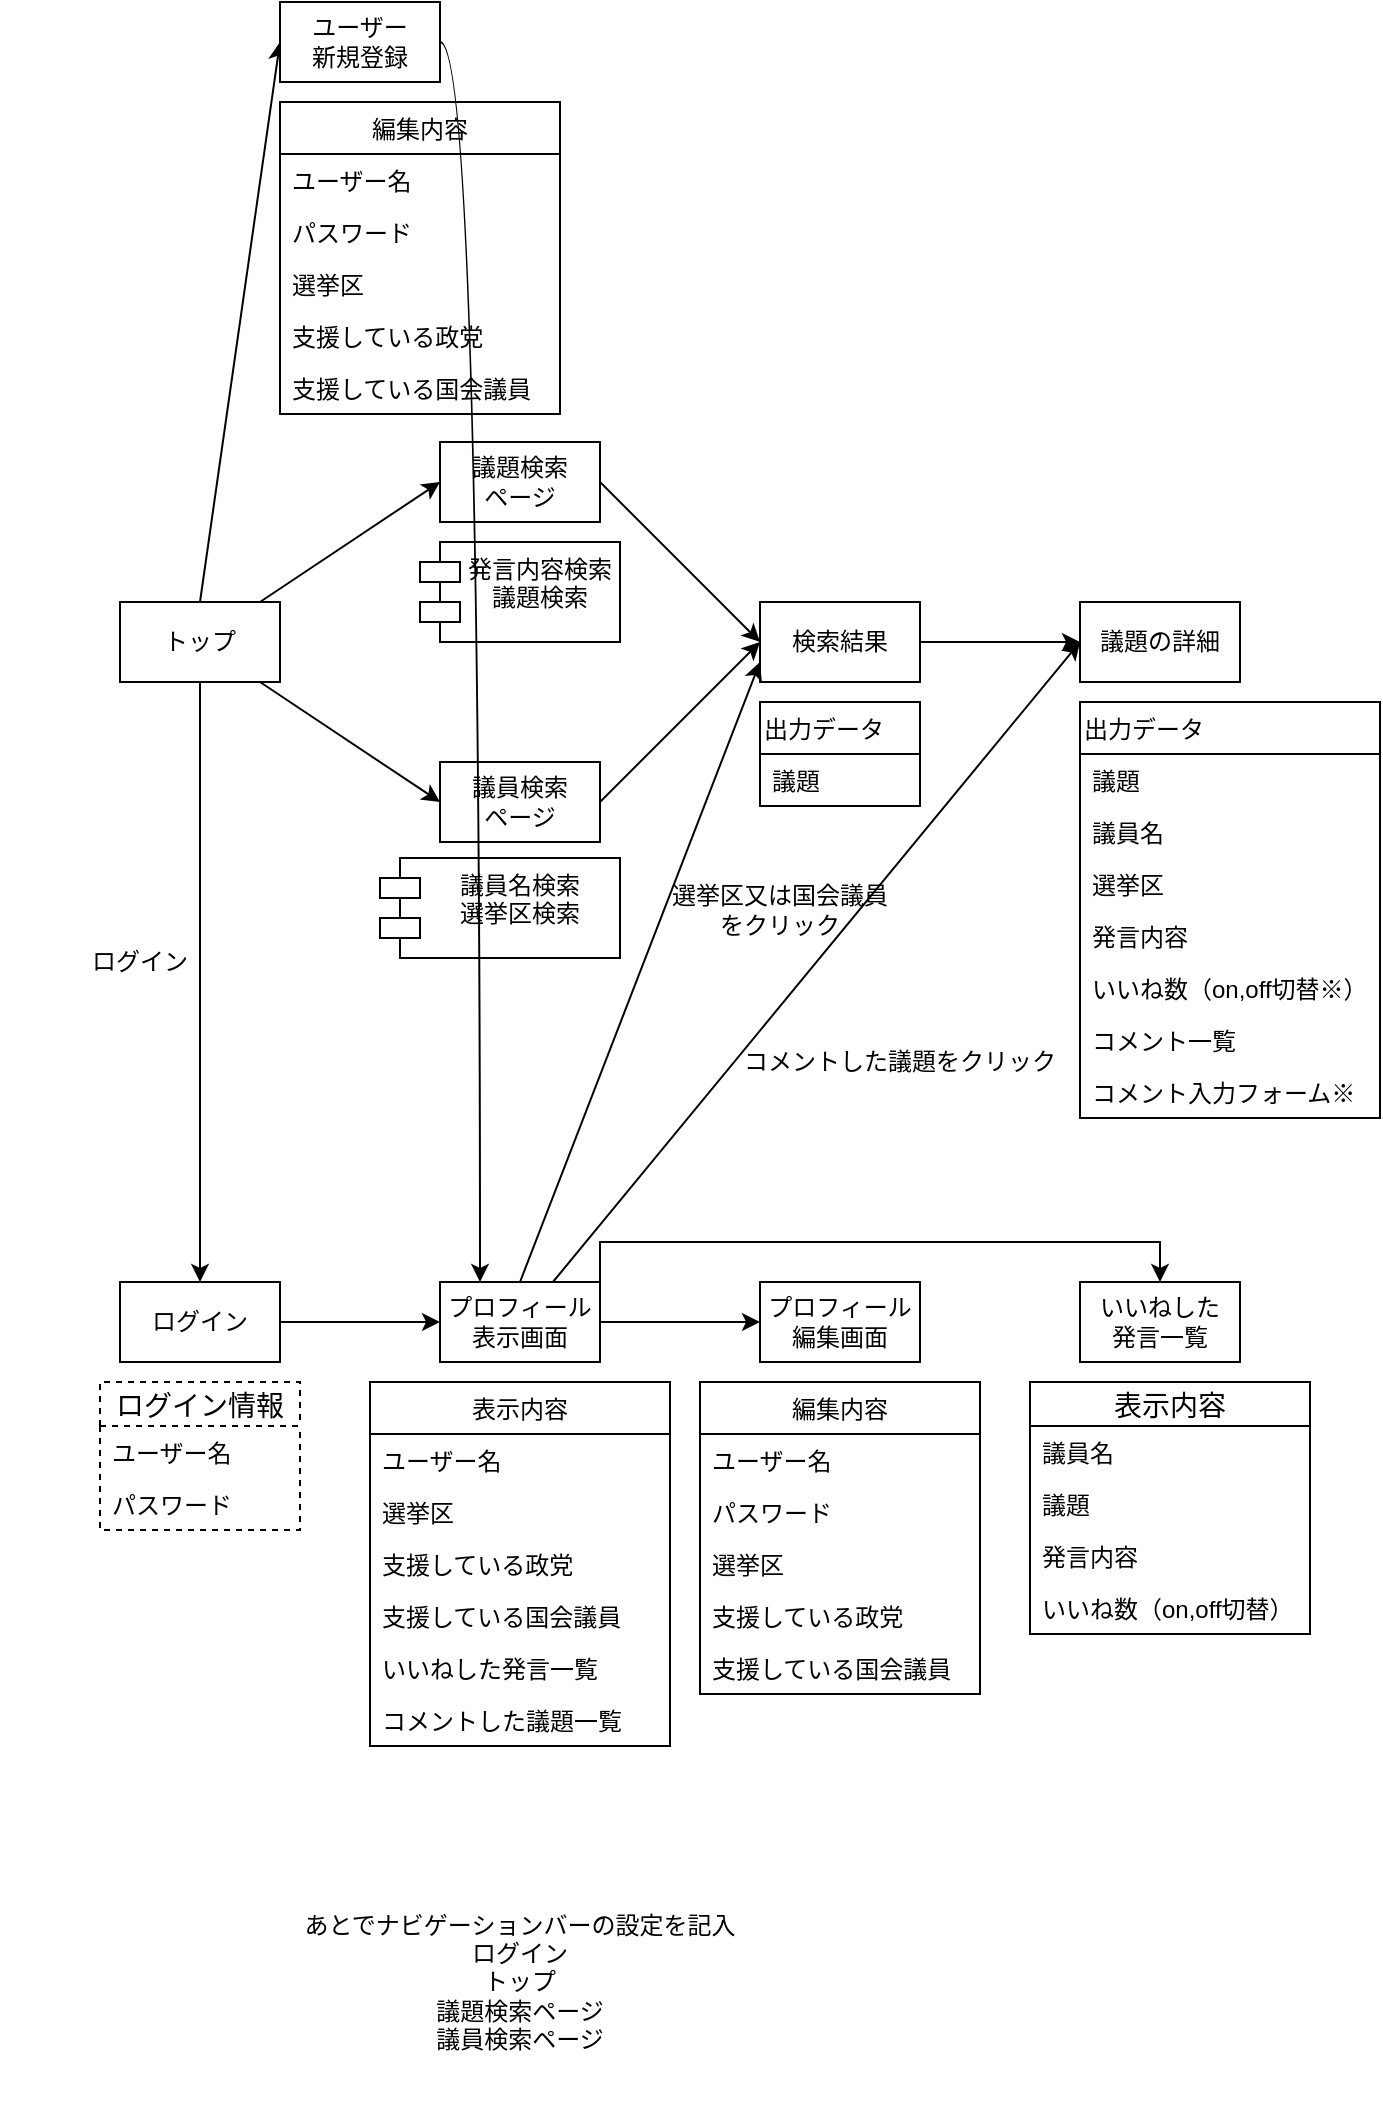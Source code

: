 <mxfile version="12.8.2" type="github">
  <diagram id="0rO4H0AOjrc8wskct2MH" name="ページ1">
    <mxGraphModel dx="1773" dy="1815" grid="1" gridSize="10" guides="1" tooltips="1" connect="1" arrows="1" fold="1" page="1" pageScale="1" pageWidth="827" pageHeight="1169" math="0" shadow="0">
      <root>
        <mxCell id="0" />
        <mxCell id="1" parent="0" />
        <mxCell id="8d0hMVgpY54n9cvfxiN_-3" value="" style="rounded=0;orthogonalLoop=1;jettySize=auto;html=1;entryX=0;entryY=0.5;entryDx=0;entryDy=0;" parent="1" source="8d0hMVgpY54n9cvfxiN_-1" target="8d0hMVgpY54n9cvfxiN_-2" edge="1">
          <mxGeometry relative="1" as="geometry" />
        </mxCell>
        <mxCell id="8d0hMVgpY54n9cvfxiN_-5" value="" style="rounded=0;orthogonalLoop=1;jettySize=auto;html=1;entryX=0;entryY=0.5;entryDx=0;entryDy=0;" parent="1" source="8d0hMVgpY54n9cvfxiN_-1" target="8d0hMVgpY54n9cvfxiN_-4" edge="1">
          <mxGeometry relative="1" as="geometry" />
        </mxCell>
        <mxCell id="k88-d9VjDGWnWwPNP36y-23" value="" style="edgeStyle=orthogonalEdgeStyle;rounded=0;orthogonalLoop=1;jettySize=auto;html=1;entryX=0.5;entryY=0;entryDx=0;entryDy=0;" parent="1" source="8d0hMVgpY54n9cvfxiN_-1" target="dAQDUS-45XpWEjmuFLyP-19" edge="1">
          <mxGeometry relative="1" as="geometry">
            <mxPoint x="80" y="240" as="targetPoint" />
          </mxGeometry>
        </mxCell>
        <mxCell id="k88-d9VjDGWnWwPNP36y-52" style="edgeStyle=none;rounded=0;orthogonalLoop=1;jettySize=auto;html=1;exitX=0.5;exitY=0;exitDx=0;exitDy=0;entryX=0;entryY=0.5;entryDx=0;entryDy=0;" parent="1" source="8d0hMVgpY54n9cvfxiN_-1" target="k88-d9VjDGWnWwPNP36y-51" edge="1">
          <mxGeometry relative="1" as="geometry" />
        </mxCell>
        <mxCell id="8d0hMVgpY54n9cvfxiN_-1" value="トップ" style="rounded=0;whiteSpace=wrap;html=1;" parent="1" vertex="1">
          <mxGeometry x="40" y="120" width="80" height="40" as="geometry" />
        </mxCell>
        <mxCell id="8d0hMVgpY54n9cvfxiN_-10" value="" style="rounded=0;orthogonalLoop=1;jettySize=auto;html=1;entryX=0;entryY=0.5;entryDx=0;entryDy=0;exitX=1;exitY=0.5;exitDx=0;exitDy=0;" parent="1" source="8d0hMVgpY54n9cvfxiN_-4" target="8d0hMVgpY54n9cvfxiN_-8" edge="1">
          <mxGeometry relative="1" as="geometry">
            <mxPoint x="360" y="180" as="targetPoint" />
          </mxGeometry>
        </mxCell>
        <mxCell id="8d0hMVgpY54n9cvfxiN_-4" value="議員検索&lt;br&gt;ページ" style="rounded=0;whiteSpace=wrap;html=1;" parent="1" vertex="1">
          <mxGeometry x="200" y="200" width="80" height="40" as="geometry" />
        </mxCell>
        <mxCell id="8d0hMVgpY54n9cvfxiN_-9" value="" style="rounded=0;orthogonalLoop=1;jettySize=auto;html=1;entryX=0;entryY=0.5;entryDx=0;entryDy=0;exitX=1;exitY=0.5;exitDx=0;exitDy=0;" parent="1" source="8d0hMVgpY54n9cvfxiN_-2" target="8d0hMVgpY54n9cvfxiN_-8" edge="1">
          <mxGeometry relative="1" as="geometry" />
        </mxCell>
        <mxCell id="8d0hMVgpY54n9cvfxiN_-2" value="議題検索&lt;br&gt;ページ" style="rounded=0;whiteSpace=wrap;html=1;" parent="1" vertex="1">
          <mxGeometry x="200" y="40" width="80" height="40" as="geometry" />
        </mxCell>
        <mxCell id="8d0hMVgpY54n9cvfxiN_-12" value="" style="edgeStyle=orthogonalEdgeStyle;rounded=0;orthogonalLoop=1;jettySize=auto;html=1;" parent="1" source="8d0hMVgpY54n9cvfxiN_-8" target="8d0hMVgpY54n9cvfxiN_-11" edge="1">
          <mxGeometry relative="1" as="geometry" />
        </mxCell>
        <mxCell id="8d0hMVgpY54n9cvfxiN_-8" value="検索結果" style="rounded=0;whiteSpace=wrap;html=1;" parent="1" vertex="1">
          <mxGeometry x="360" y="120" width="80" height="40" as="geometry" />
        </mxCell>
        <mxCell id="8d0hMVgpY54n9cvfxiN_-11" value="議題の詳細" style="rounded=0;whiteSpace=wrap;html=1;" parent="1" vertex="1">
          <mxGeometry x="520" y="120" width="80" height="40" as="geometry" />
        </mxCell>
        <mxCell id="8d0hMVgpY54n9cvfxiN_-17" style="edgeStyle=orthogonalEdgeStyle;rounded=0;orthogonalLoop=1;jettySize=auto;html=1;exitX=0.5;exitY=1;exitDx=0;exitDy=0;exitPerimeter=0;" parent="1" edge="1">
          <mxGeometry relative="1" as="geometry">
            <mxPoint x="240" y="170" as="sourcePoint" />
            <mxPoint x="240" y="170" as="targetPoint" />
          </mxGeometry>
        </mxCell>
        <mxCell id="8d0hMVgpY54n9cvfxiN_-18" value="発言内容検索&#xa;議題検索" style="shape=module;align=left;spacingLeft=20;align=center;verticalAlign=top;" parent="1" vertex="1">
          <mxGeometry x="190" y="90" width="100" height="50" as="geometry" />
        </mxCell>
        <mxCell id="8d0hMVgpY54n9cvfxiN_-19" value="議員名検索&#xa;選挙区検索" style="shape=module;align=left;spacingLeft=20;align=center;verticalAlign=top;" parent="1" vertex="1">
          <mxGeometry x="170" y="248" width="120" height="50" as="geometry" />
        </mxCell>
        <mxCell id="dAQDUS-45XpWEjmuFLyP-4" value="出力データ" style="swimlane;fontStyle=0;childLayout=stackLayout;horizontal=1;startSize=26;fillColor=none;horizontalStack=0;resizeParent=1;resizeParentMax=0;resizeLast=0;collapsible=1;marginBottom=0;align=left;" parent="1" vertex="1">
          <mxGeometry x="360" y="170" width="80" height="52" as="geometry">
            <mxRectangle x="360" y="170" width="90" height="26" as="alternateBounds" />
          </mxGeometry>
        </mxCell>
        <mxCell id="dAQDUS-45XpWEjmuFLyP-5" value="議題" style="text;strokeColor=none;fillColor=none;align=left;verticalAlign=top;spacingLeft=4;spacingRight=4;overflow=hidden;rotatable=0;points=[[0,0.5],[1,0.5]];portConstraint=eastwest;" parent="dAQDUS-45XpWEjmuFLyP-4" vertex="1">
          <mxGeometry y="26" width="80" height="26" as="geometry" />
        </mxCell>
        <mxCell id="dAQDUS-45XpWEjmuFLyP-8" value="出力データ" style="swimlane;fontStyle=0;childLayout=stackLayout;horizontal=1;startSize=26;fillColor=none;horizontalStack=0;resizeParent=1;resizeParentMax=0;resizeLast=0;collapsible=1;marginBottom=0;align=left;" parent="1" vertex="1">
          <mxGeometry x="520" y="170" width="150" height="208" as="geometry">
            <mxRectangle x="520" y="170" width="90" height="26" as="alternateBounds" />
          </mxGeometry>
        </mxCell>
        <mxCell id="dAQDUS-45XpWEjmuFLyP-9" value="議題" style="text;strokeColor=none;fillColor=none;align=left;verticalAlign=top;spacingLeft=4;spacingRight=4;overflow=hidden;rotatable=0;points=[[0,0.5],[1,0.5]];portConstraint=eastwest;" parent="dAQDUS-45XpWEjmuFLyP-8" vertex="1">
          <mxGeometry y="26" width="150" height="26" as="geometry" />
        </mxCell>
        <mxCell id="dAQDUS-45XpWEjmuFLyP-10" value="議員名" style="text;strokeColor=none;fillColor=none;align=left;verticalAlign=top;spacingLeft=4;spacingRight=4;overflow=hidden;rotatable=0;points=[[0,0.5],[1,0.5]];portConstraint=eastwest;" parent="dAQDUS-45XpWEjmuFLyP-8" vertex="1">
          <mxGeometry y="52" width="150" height="26" as="geometry" />
        </mxCell>
        <mxCell id="dAQDUS-45XpWEjmuFLyP-11" value="選挙区" style="text;strokeColor=none;fillColor=none;align=left;verticalAlign=top;spacingLeft=4;spacingRight=4;overflow=hidden;rotatable=0;points=[[0,0.5],[1,0.5]];portConstraint=eastwest;" parent="dAQDUS-45XpWEjmuFLyP-8" vertex="1">
          <mxGeometry y="78" width="150" height="26" as="geometry" />
        </mxCell>
        <mxCell id="dAQDUS-45XpWEjmuFLyP-18" value="発言内容" style="text;strokeColor=none;fillColor=none;align=left;verticalAlign=top;spacingLeft=4;spacingRight=4;overflow=hidden;rotatable=0;points=[[0,0.5],[1,0.5]];portConstraint=eastwest;" parent="dAQDUS-45XpWEjmuFLyP-8" vertex="1">
          <mxGeometry y="104" width="150" height="26" as="geometry" />
        </mxCell>
        <mxCell id="k88-d9VjDGWnWwPNP36y-26" value="いいね数（on,off切替※）" style="text;strokeColor=none;fillColor=none;align=left;verticalAlign=top;spacingLeft=4;spacingRight=4;overflow=hidden;rotatable=0;points=[[0,0.5],[1,0.5]];portConstraint=eastwest;" parent="dAQDUS-45XpWEjmuFLyP-8" vertex="1">
          <mxGeometry y="130" width="150" height="26" as="geometry" />
        </mxCell>
        <mxCell id="k88-d9VjDGWnWwPNP36y-27" value="コメント一覧" style="text;strokeColor=none;fillColor=none;align=left;verticalAlign=top;spacingLeft=4;spacingRight=4;overflow=hidden;rotatable=0;points=[[0,0.5],[1,0.5]];portConstraint=eastwest;" parent="dAQDUS-45XpWEjmuFLyP-8" vertex="1">
          <mxGeometry y="156" width="150" height="26" as="geometry" />
        </mxCell>
        <mxCell id="k88-d9VjDGWnWwPNP36y-28" value="コメント入力フォーム※" style="text;strokeColor=none;fillColor=none;align=left;verticalAlign=top;spacingLeft=4;spacingRight=4;overflow=hidden;rotatable=0;points=[[0,0.5],[1,0.5]];portConstraint=eastwest;" parent="dAQDUS-45XpWEjmuFLyP-8" vertex="1">
          <mxGeometry y="182" width="150" height="26" as="geometry" />
        </mxCell>
        <mxCell id="k88-d9VjDGWnWwPNP36y-24" style="edgeStyle=orthogonalEdgeStyle;rounded=0;orthogonalLoop=1;jettySize=auto;html=1;exitX=1;exitY=0.5;exitDx=0;exitDy=0;entryX=0;entryY=0.5;entryDx=0;entryDy=0;" parent="1" source="dAQDUS-45XpWEjmuFLyP-19" target="dAQDUS-45XpWEjmuFLyP-22" edge="1">
          <mxGeometry relative="1" as="geometry" />
        </mxCell>
        <mxCell id="dAQDUS-45XpWEjmuFLyP-19" value="ログイン" style="rounded=0;whiteSpace=wrap;html=1;align=center;" parent="1" vertex="1">
          <mxGeometry x="40" y="460" width="80" height="40" as="geometry" />
        </mxCell>
        <mxCell id="dAQDUS-45XpWEjmuFLyP-25" value="" style="edgeStyle=orthogonalEdgeStyle;rounded=0;orthogonalLoop=1;jettySize=auto;html=1;" parent="1" source="dAQDUS-45XpWEjmuFLyP-22" target="dAQDUS-45XpWEjmuFLyP-24" edge="1">
          <mxGeometry relative="1" as="geometry" />
        </mxCell>
        <mxCell id="k88-d9VjDGWnWwPNP36y-21" value="" style="edgeStyle=orthogonalEdgeStyle;rounded=0;orthogonalLoop=1;jettySize=auto;html=1;entryX=0.5;entryY=0;entryDx=0;entryDy=0;exitX=1;exitY=0;exitDx=0;exitDy=0;" parent="1" source="dAQDUS-45XpWEjmuFLyP-22" target="k88-d9VjDGWnWwPNP36y-20" edge="1">
          <mxGeometry relative="1" as="geometry">
            <Array as="points">
              <mxPoint x="280" y="440" />
              <mxPoint x="560" y="440" />
            </Array>
          </mxGeometry>
        </mxCell>
        <mxCell id="k88-d9VjDGWnWwPNP36y-37" style="rounded=0;orthogonalLoop=1;jettySize=auto;html=1;entryX=0;entryY=0.5;entryDx=0;entryDy=0;" parent="1" source="dAQDUS-45XpWEjmuFLyP-22" target="8d0hMVgpY54n9cvfxiN_-11" edge="1">
          <mxGeometry relative="1" as="geometry">
            <mxPoint x="720" y="450" as="targetPoint" />
          </mxGeometry>
        </mxCell>
        <mxCell id="k88-d9VjDGWnWwPNP36y-48" style="edgeStyle=none;rounded=0;orthogonalLoop=1;jettySize=auto;html=1;exitX=0.5;exitY=0;exitDx=0;exitDy=0;entryX=0;entryY=0.75;entryDx=0;entryDy=0;" parent="1" source="dAQDUS-45XpWEjmuFLyP-22" target="8d0hMVgpY54n9cvfxiN_-8" edge="1">
          <mxGeometry relative="1" as="geometry" />
        </mxCell>
        <mxCell id="dAQDUS-45XpWEjmuFLyP-22" value="プロフィール&lt;br&gt;表示画面" style="rounded=0;whiteSpace=wrap;html=1;align=center;" parent="1" vertex="1">
          <mxGeometry x="200" y="460" width="80" height="40" as="geometry" />
        </mxCell>
        <mxCell id="k88-d9VjDGWnWwPNP36y-20" value="いいねした&lt;br&gt;発言一覧" style="rounded=0;whiteSpace=wrap;html=1;align=center;" parent="1" vertex="1">
          <mxGeometry x="520" y="460" width="80" height="40" as="geometry" />
        </mxCell>
        <mxCell id="dAQDUS-45XpWEjmuFLyP-24" value="プロフィール&lt;br&gt;編集画面" style="rounded=0;whiteSpace=wrap;html=1;align=center;" parent="1" vertex="1">
          <mxGeometry x="360" y="460" width="80" height="40" as="geometry" />
        </mxCell>
        <mxCell id="dAQDUS-45XpWEjmuFLyP-27" value="ログイン情報" style="swimlane;fontStyle=0;childLayout=stackLayout;horizontal=1;startSize=22;fillColor=none;horizontalStack=0;resizeParent=1;resizeParentMax=0;resizeLast=0;collapsible=1;marginBottom=0;swimlaneFillColor=#ffffff;align=center;fontSize=14;dashed=1;" parent="1" vertex="1">
          <mxGeometry x="30" y="510" width="100" height="74" as="geometry" />
        </mxCell>
        <mxCell id="dAQDUS-45XpWEjmuFLyP-28" value="ユーザー名" style="text;strokeColor=none;fillColor=none;spacingLeft=4;spacingRight=4;overflow=hidden;rotatable=0;points=[[0,0.5],[1,0.5]];portConstraint=eastwest;fontSize=12;" parent="dAQDUS-45XpWEjmuFLyP-27" vertex="1">
          <mxGeometry y="22" width="100" height="26" as="geometry" />
        </mxCell>
        <mxCell id="dAQDUS-45XpWEjmuFLyP-29" value="パスワード" style="text;strokeColor=none;fillColor=none;spacingLeft=4;spacingRight=4;overflow=hidden;rotatable=0;points=[[0,0.5],[1,0.5]];portConstraint=eastwest;fontSize=12;" parent="dAQDUS-45XpWEjmuFLyP-27" vertex="1">
          <mxGeometry y="48" width="100" height="26" as="geometry" />
        </mxCell>
        <mxCell id="k88-d9VjDGWnWwPNP36y-2" value="表示内容" style="swimlane;fontStyle=0;childLayout=stackLayout;horizontal=1;startSize=26;fillColor=none;horizontalStack=0;resizeParent=1;resizeParentMax=0;resizeLast=0;collapsible=1;marginBottom=0;" parent="1" vertex="1">
          <mxGeometry x="165" y="510" width="150" height="182" as="geometry" />
        </mxCell>
        <mxCell id="k88-d9VjDGWnWwPNP36y-3" value="ユーザー名" style="text;strokeColor=none;fillColor=none;align=left;verticalAlign=top;spacingLeft=4;spacingRight=4;overflow=hidden;rotatable=0;points=[[0,0.5],[1,0.5]];portConstraint=eastwest;" parent="k88-d9VjDGWnWwPNP36y-2" vertex="1">
          <mxGeometry y="26" width="150" height="26" as="geometry" />
        </mxCell>
        <mxCell id="k88-d9VjDGWnWwPNP36y-4" value="選挙区" style="text;strokeColor=none;fillColor=none;align=left;verticalAlign=top;spacingLeft=4;spacingRight=4;overflow=hidden;rotatable=0;points=[[0,0.5],[1,0.5]];portConstraint=eastwest;" parent="k88-d9VjDGWnWwPNP36y-2" vertex="1">
          <mxGeometry y="52" width="150" height="26" as="geometry" />
        </mxCell>
        <mxCell id="k88-d9VjDGWnWwPNP36y-5" value="支援している政党" style="text;strokeColor=none;fillColor=none;align=left;verticalAlign=top;spacingLeft=4;spacingRight=4;overflow=hidden;rotatable=0;points=[[0,0.5],[1,0.5]];portConstraint=eastwest;" parent="k88-d9VjDGWnWwPNP36y-2" vertex="1">
          <mxGeometry y="78" width="150" height="26" as="geometry" />
        </mxCell>
        <mxCell id="k88-d9VjDGWnWwPNP36y-18" value="支援している国会議員" style="text;strokeColor=none;fillColor=none;align=left;verticalAlign=top;spacingLeft=4;spacingRight=4;overflow=hidden;rotatable=0;points=[[0,0.5],[1,0.5]];portConstraint=eastwest;" parent="k88-d9VjDGWnWwPNP36y-2" vertex="1">
          <mxGeometry y="104" width="150" height="26" as="geometry" />
        </mxCell>
        <mxCell id="k88-d9VjDGWnWwPNP36y-19" value="いいねした発言一覧" style="text;strokeColor=none;fillColor=none;align=left;verticalAlign=top;spacingLeft=4;spacingRight=4;overflow=hidden;rotatable=0;points=[[0,0.5],[1,0.5]];portConstraint=eastwest;" parent="k88-d9VjDGWnWwPNP36y-2" vertex="1">
          <mxGeometry y="130" width="150" height="26" as="geometry" />
        </mxCell>
        <mxCell id="k88-d9VjDGWnWwPNP36y-9" value="コメントした議題一覧" style="text;strokeColor=none;fillColor=none;align=left;verticalAlign=top;spacingLeft=4;spacingRight=4;overflow=hidden;rotatable=0;points=[[0,0.5],[1,0.5]];portConstraint=eastwest;" parent="k88-d9VjDGWnWwPNP36y-2" vertex="1">
          <mxGeometry y="156" width="150" height="26" as="geometry" />
        </mxCell>
        <mxCell id="k88-d9VjDGWnWwPNP36y-10" value="編集内容" style="swimlane;fontStyle=0;childLayout=stackLayout;horizontal=1;startSize=26;fillColor=none;horizontalStack=0;resizeParent=1;resizeParentMax=0;resizeLast=0;collapsible=1;marginBottom=0;" parent="1" vertex="1">
          <mxGeometry x="330" y="510" width="140" height="156" as="geometry" />
        </mxCell>
        <mxCell id="k88-d9VjDGWnWwPNP36y-11" value="ユーザー名" style="text;strokeColor=none;fillColor=none;align=left;verticalAlign=top;spacingLeft=4;spacingRight=4;overflow=hidden;rotatable=0;points=[[0,0.5],[1,0.5]];portConstraint=eastwest;" parent="k88-d9VjDGWnWwPNP36y-10" vertex="1">
          <mxGeometry y="26" width="140" height="26" as="geometry" />
        </mxCell>
        <mxCell id="k88-d9VjDGWnWwPNP36y-12" value="パスワード" style="text;strokeColor=none;fillColor=none;align=left;verticalAlign=top;spacingLeft=4;spacingRight=4;overflow=hidden;rotatable=0;points=[[0,0.5],[1,0.5]];portConstraint=eastwest;" parent="k88-d9VjDGWnWwPNP36y-10" vertex="1">
          <mxGeometry y="52" width="140" height="26" as="geometry" />
        </mxCell>
        <mxCell id="k88-d9VjDGWnWwPNP36y-13" value="選挙区" style="text;strokeColor=none;fillColor=none;align=left;verticalAlign=top;spacingLeft=4;spacingRight=4;overflow=hidden;rotatable=0;points=[[0,0.5],[1,0.5]];portConstraint=eastwest;" parent="k88-d9VjDGWnWwPNP36y-10" vertex="1">
          <mxGeometry y="78" width="140" height="26" as="geometry" />
        </mxCell>
        <mxCell id="k88-d9VjDGWnWwPNP36y-14" value="支援している政党" style="text;strokeColor=none;fillColor=none;align=left;verticalAlign=top;spacingLeft=4;spacingRight=4;overflow=hidden;rotatable=0;points=[[0,0.5],[1,0.5]];portConstraint=eastwest;" parent="k88-d9VjDGWnWwPNP36y-10" vertex="1">
          <mxGeometry y="104" width="140" height="26" as="geometry" />
        </mxCell>
        <mxCell id="k88-d9VjDGWnWwPNP36y-15" value="支援している国会議員" style="text;strokeColor=none;fillColor=none;align=left;verticalAlign=top;spacingLeft=4;spacingRight=4;overflow=hidden;rotatable=0;points=[[0,0.5],[1,0.5]];portConstraint=eastwest;" parent="k88-d9VjDGWnWwPNP36y-10" vertex="1">
          <mxGeometry y="130" width="140" height="26" as="geometry" />
        </mxCell>
        <mxCell id="k88-d9VjDGWnWwPNP36y-30" value="表示内容" style="swimlane;fontStyle=0;childLayout=stackLayout;horizontal=1;startSize=22;fillColor=none;horizontalStack=0;resizeParent=1;resizeParentMax=0;resizeLast=0;collapsible=1;marginBottom=0;swimlaneFillColor=#ffffff;align=center;fontSize=14;" parent="1" vertex="1">
          <mxGeometry x="495" y="510" width="140" height="126" as="geometry" />
        </mxCell>
        <mxCell id="k88-d9VjDGWnWwPNP36y-31" value="議員名" style="text;strokeColor=none;fillColor=none;spacingLeft=4;spacingRight=4;overflow=hidden;rotatable=0;points=[[0,0.5],[1,0.5]];portConstraint=eastwest;fontSize=12;" parent="k88-d9VjDGWnWwPNP36y-30" vertex="1">
          <mxGeometry y="22" width="140" height="26" as="geometry" />
        </mxCell>
        <mxCell id="k88-d9VjDGWnWwPNP36y-32" value="議題" style="text;strokeColor=none;fillColor=none;spacingLeft=4;spacingRight=4;overflow=hidden;rotatable=0;points=[[0,0.5],[1,0.5]];portConstraint=eastwest;fontSize=12;" parent="k88-d9VjDGWnWwPNP36y-30" vertex="1">
          <mxGeometry y="48" width="140" height="26" as="geometry" />
        </mxCell>
        <mxCell id="k88-d9VjDGWnWwPNP36y-33" value="発言内容" style="text;strokeColor=none;fillColor=none;spacingLeft=4;spacingRight=4;overflow=hidden;rotatable=0;points=[[0,0.5],[1,0.5]];portConstraint=eastwest;fontSize=12;" parent="k88-d9VjDGWnWwPNP36y-30" vertex="1">
          <mxGeometry y="74" width="140" height="26" as="geometry" />
        </mxCell>
        <mxCell id="k88-d9VjDGWnWwPNP36y-34" value="いいね数（on,off切替）" style="text;strokeColor=none;fillColor=none;spacingLeft=4;spacingRight=4;overflow=hidden;rotatable=0;points=[[0,0.5],[1,0.5]];portConstraint=eastwest;fontSize=12;" parent="k88-d9VjDGWnWwPNP36y-30" vertex="1">
          <mxGeometry y="100" width="140" height="26" as="geometry" />
        </mxCell>
        <mxCell id="k88-d9VjDGWnWwPNP36y-44" value="ログイン" style="text;html=1;strokeColor=none;fillColor=none;align=center;verticalAlign=middle;whiteSpace=wrap;rounded=0;" parent="1" vertex="1">
          <mxGeometry x="-20" y="290" width="140" height="20" as="geometry" />
        </mxCell>
        <mxCell id="k88-d9VjDGWnWwPNP36y-46" value="あとでナビゲーションバーの設定を記入&lt;br&gt;ログイン&lt;br&gt;トップ&lt;br&gt;議題検索ページ&lt;br&gt;議員検索ページ" style="text;html=1;strokeColor=none;fillColor=none;align=center;verticalAlign=middle;whiteSpace=wrap;rounded=0;" parent="1" vertex="1">
          <mxGeometry x="110" y="750" width="260" height="120" as="geometry" />
        </mxCell>
        <mxCell id="k88-d9VjDGWnWwPNP36y-47" value="コメントした議題をクリック" style="text;html=1;strokeColor=none;fillColor=none;align=center;verticalAlign=middle;whiteSpace=wrap;rounded=0;" parent="1" vertex="1">
          <mxGeometry x="350" y="340" width="160" height="20" as="geometry" />
        </mxCell>
        <mxCell id="k88-d9VjDGWnWwPNP36y-49" value="選挙区又は国会議員をクリック" style="text;html=1;strokeColor=none;fillColor=none;align=center;verticalAlign=middle;whiteSpace=wrap;rounded=0;" parent="1" vertex="1">
          <mxGeometry x="315" y="234" width="110" height="80" as="geometry" />
        </mxCell>
        <mxCell id="k88-d9VjDGWnWwPNP36y-59" style="edgeStyle=orthogonalEdgeStyle;curved=1;rounded=0;orthogonalLoop=1;jettySize=auto;html=1;exitX=1;exitY=0.5;exitDx=0;exitDy=0;entryX=0.25;entryY=0;entryDx=0;entryDy=0;" parent="1" source="k88-d9VjDGWnWwPNP36y-51" target="dAQDUS-45XpWEjmuFLyP-22" edge="1">
          <mxGeometry relative="1" as="geometry" />
        </mxCell>
        <mxCell id="k88-d9VjDGWnWwPNP36y-51" value="ユーザー&lt;br&gt;新規登録" style="rounded=0;whiteSpace=wrap;html=1;" parent="1" vertex="1">
          <mxGeometry x="120" y="-180" width="80" height="40" as="geometry" />
        </mxCell>
        <mxCell id="k88-d9VjDGWnWwPNP36y-53" value="編集内容" style="swimlane;fontStyle=0;childLayout=stackLayout;horizontal=1;startSize=26;fillColor=none;horizontalStack=0;resizeParent=1;resizeParentMax=0;resizeLast=0;collapsible=1;marginBottom=0;" parent="1" vertex="1">
          <mxGeometry x="120" y="-130" width="140" height="156" as="geometry" />
        </mxCell>
        <mxCell id="k88-d9VjDGWnWwPNP36y-54" value="ユーザー名" style="text;strokeColor=none;fillColor=none;align=left;verticalAlign=top;spacingLeft=4;spacingRight=4;overflow=hidden;rotatable=0;points=[[0,0.5],[1,0.5]];portConstraint=eastwest;" parent="k88-d9VjDGWnWwPNP36y-53" vertex="1">
          <mxGeometry y="26" width="140" height="26" as="geometry" />
        </mxCell>
        <mxCell id="k88-d9VjDGWnWwPNP36y-55" value="パスワード" style="text;strokeColor=none;fillColor=none;align=left;verticalAlign=top;spacingLeft=4;spacingRight=4;overflow=hidden;rotatable=0;points=[[0,0.5],[1,0.5]];portConstraint=eastwest;" parent="k88-d9VjDGWnWwPNP36y-53" vertex="1">
          <mxGeometry y="52" width="140" height="26" as="geometry" />
        </mxCell>
        <mxCell id="k88-d9VjDGWnWwPNP36y-56" value="選挙区" style="text;strokeColor=none;fillColor=none;align=left;verticalAlign=top;spacingLeft=4;spacingRight=4;overflow=hidden;rotatable=0;points=[[0,0.5],[1,0.5]];portConstraint=eastwest;" parent="k88-d9VjDGWnWwPNP36y-53" vertex="1">
          <mxGeometry y="78" width="140" height="26" as="geometry" />
        </mxCell>
        <mxCell id="k88-d9VjDGWnWwPNP36y-57" value="支援している政党" style="text;strokeColor=none;fillColor=none;align=left;verticalAlign=top;spacingLeft=4;spacingRight=4;overflow=hidden;rotatable=0;points=[[0,0.5],[1,0.5]];portConstraint=eastwest;" parent="k88-d9VjDGWnWwPNP36y-53" vertex="1">
          <mxGeometry y="104" width="140" height="26" as="geometry" />
        </mxCell>
        <mxCell id="k88-d9VjDGWnWwPNP36y-58" value="支援している国会議員" style="text;strokeColor=none;fillColor=none;align=left;verticalAlign=top;spacingLeft=4;spacingRight=4;overflow=hidden;rotatable=0;points=[[0,0.5],[1,0.5]];portConstraint=eastwest;" parent="k88-d9VjDGWnWwPNP36y-53" vertex="1">
          <mxGeometry y="130" width="140" height="26" as="geometry" />
        </mxCell>
      </root>
    </mxGraphModel>
  </diagram>
</mxfile>
